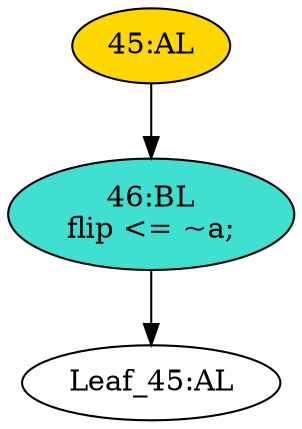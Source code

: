 strict digraph "" {
	node [label="\N"];
	"46:BL"	 [ast="<pyverilog.vparser.ast.Block object at 0x7f2fa37ae2d0>",
		fillcolor=turquoise,
		label="46:BL
flip <= ~a;",
		statements="[<pyverilog.vparser.ast.NonblockingSubstitution object at 0x7f2fa378a710>]",
		style=filled,
		typ=Block];
	"Leaf_45:AL"	 [def_var="['flip']",
		label="Leaf_45:AL"];
	"46:BL" -> "Leaf_45:AL"	 [cond="[]",
		lineno=None];
	"45:AL"	 [ast="<pyverilog.vparser.ast.Always object at 0x7f2fa378a410>",
		clk_sens=False,
		fillcolor=gold,
		label="45:AL",
		sens="['data']",
		statements="[]",
		style=filled,
		typ=Always,
		use_var="['a']"];
	"45:AL" -> "46:BL"	 [cond="[]",
		lineno=None];
}
